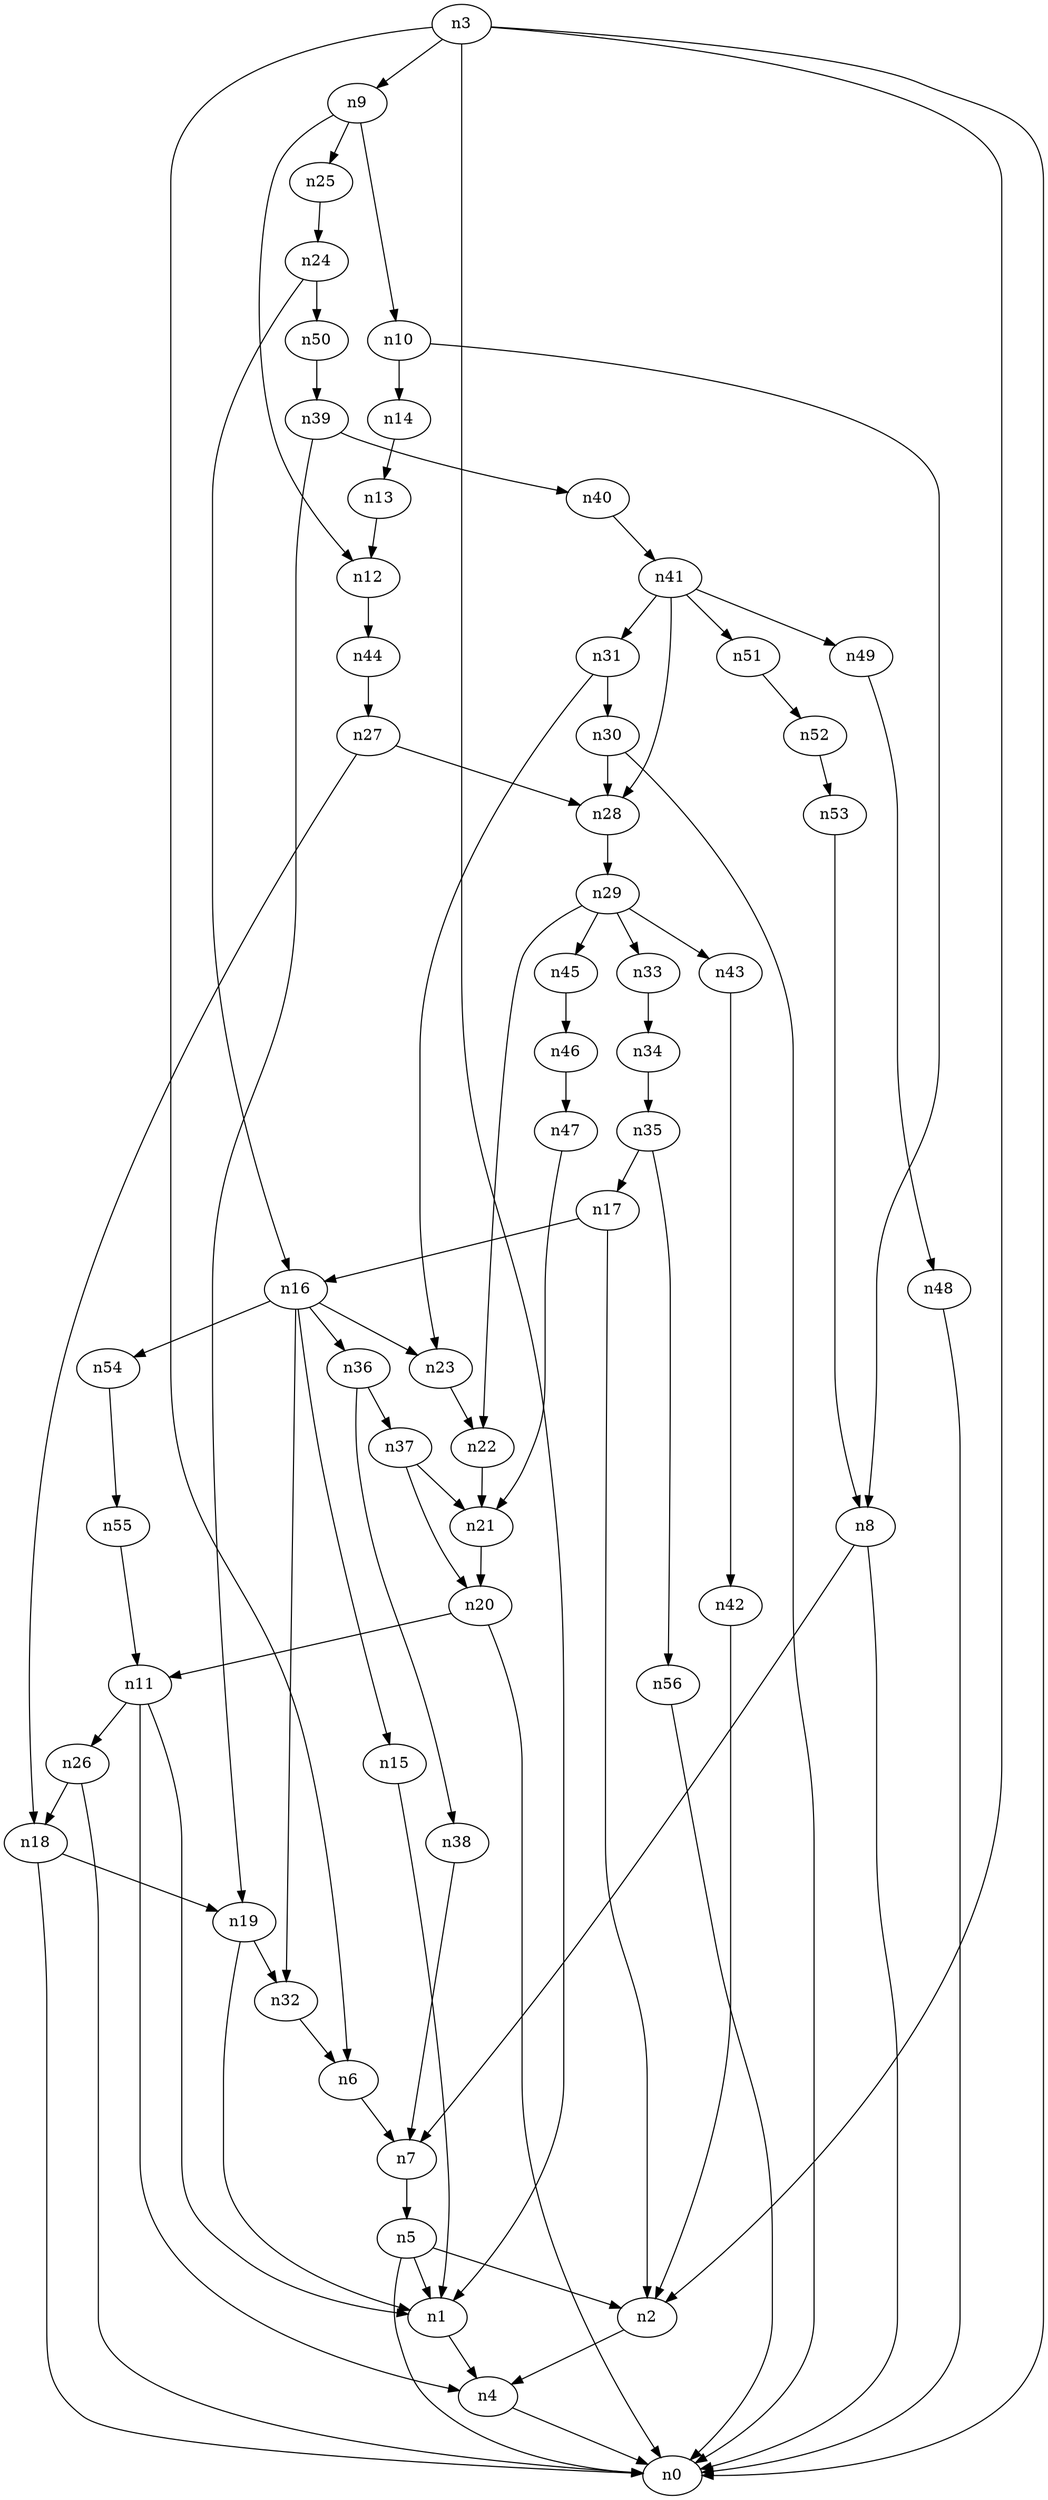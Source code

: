 digraph G {
	n1 -> n4	 [_graphml_id=e4];
	n2 -> n4	 [_graphml_id=e7];
	n3 -> n0	 [_graphml_id=e0];
	n3 -> n1	 [_graphml_id=e3];
	n3 -> n2	 [_graphml_id=e6];
	n3 -> n6	 [_graphml_id=e9];
	n3 -> n9	 [_graphml_id=e13];
	n4 -> n0	 [_graphml_id=e1];
	n5 -> n0	 [_graphml_id=e2];
	n5 -> n1	 [_graphml_id=e5];
	n5 -> n2	 [_graphml_id=e8];
	n6 -> n7	 [_graphml_id=e10];
	n7 -> n5	 [_graphml_id=e31];
	n8 -> n0	 [_graphml_id=e12];
	n8 -> n7	 [_graphml_id=e11];
	n9 -> n10	 [_graphml_id=e14];
	n9 -> n12	 [_graphml_id=e18];
	n9 -> n25	 [_graphml_id=e38];
	n10 -> n8	 [_graphml_id=e15];
	n10 -> n14	 [_graphml_id=e21];
	n11 -> n1	 [_graphml_id=e17];
	n11 -> n4	 [_graphml_id=e16];
	n11 -> n26	 [_graphml_id=e39];
	n12 -> n44	 [_graphml_id=e70];
	n13 -> n12	 [_graphml_id=e19];
	n14 -> n13	 [_graphml_id=e20];
	n15 -> n1	 [_graphml_id=e22];
	n16 -> n15	 [_graphml_id=e23];
	n16 -> n23	 [_graphml_id=e35];
	n16 -> n32	 [_graphml_id=e50];
	n16 -> n36	 [_graphml_id=e56];
	n16 -> n54	 [_graphml_id=e86];
	n17 -> n2	 [_graphml_id=e25];
	n17 -> n16	 [_graphml_id=e24];
	n18 -> n0	 [_graphml_id=e26];
	n18 -> n19	 [_graphml_id=e27];
	n19 -> n1	 [_graphml_id=e28];
	n19 -> n32	 [_graphml_id=e49];
	n20 -> n0	 [_graphml_id=e30];
	n20 -> n11	 [_graphml_id=e29];
	n21 -> n20	 [_graphml_id=e32];
	n22 -> n21	 [_graphml_id=e33];
	n23 -> n22	 [_graphml_id=e34];
	n24 -> n16	 [_graphml_id=e36];
	n24 -> n50	 [_graphml_id=e80];
	n25 -> n24	 [_graphml_id=e37];
	n26 -> n0	 [_graphml_id=e40];
	n26 -> n18	 [_graphml_id=e41];
	n27 -> n18	 [_graphml_id=e42];
	n27 -> n28	 [_graphml_id=e43];
	n28 -> n29	 [_graphml_id=e44];
	n29 -> n22	 [_graphml_id=e45];
	n29 -> n33	 [_graphml_id=e52];
	n29 -> n43	 [_graphml_id=e68];
	n29 -> n45	 [_graphml_id=e72];
	n30 -> n0	 [_graphml_id=e46];
	n30 -> n28	 [_graphml_id=e61];
	n31 -> n23	 [_graphml_id=e48];
	n31 -> n30	 [_graphml_id=e47];
	n32 -> n6	 [_graphml_id=e51];
	n33 -> n34	 [_graphml_id=e53];
	n34 -> n35	 [_graphml_id=e54];
	n35 -> n17	 [_graphml_id=e55];
	n35 -> n56	 [_graphml_id=e89];
	n36 -> n37	 [_graphml_id=e57];
	n36 -> n38	 [_graphml_id=e60];
	n37 -> n20	 [_graphml_id=e71];
	n37 -> n21	 [_graphml_id=e58];
	n38 -> n7	 [_graphml_id=e59];
	n39 -> n19	 [_graphml_id=e62];
	n39 -> n40	 [_graphml_id=e63];
	n40 -> n41	 [_graphml_id=e64];
	n41 -> n28	 [_graphml_id=e81];
	n41 -> n31	 [_graphml_id=e65];
	n41 -> n49	 [_graphml_id=e78];
	n41 -> n51	 [_graphml_id=e82];
	n42 -> n2	 [_graphml_id=e66];
	n43 -> n42	 [_graphml_id=e67];
	n44 -> n27	 [_graphml_id=e69];
	n45 -> n46	 [_graphml_id=e73];
	n46 -> n47	 [_graphml_id=e74];
	n47 -> n21	 [_graphml_id=e75];
	n48 -> n0	 [_graphml_id=e76];
	n49 -> n48	 [_graphml_id=e77];
	n50 -> n39	 [_graphml_id=e79];
	n51 -> n52	 [_graphml_id=e83];
	n52 -> n53	 [_graphml_id=e84];
	n53 -> n8	 [_graphml_id=e85];
	n54 -> n55	 [_graphml_id=e87];
	n55 -> n11	 [_graphml_id=e88];
	n56 -> n0	 [_graphml_id=e90];
}
